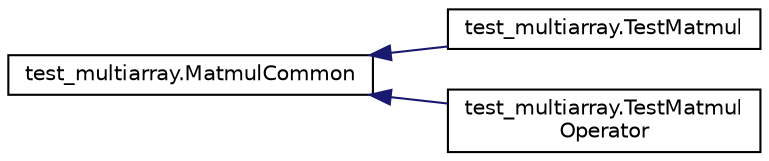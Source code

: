 digraph "Graphical Class Hierarchy"
{
 // LATEX_PDF_SIZE
  edge [fontname="Helvetica",fontsize="10",labelfontname="Helvetica",labelfontsize="10"];
  node [fontname="Helvetica",fontsize="10",shape=record];
  rankdir="LR";
  Node0 [label="test_multiarray.MatmulCommon",height=0.2,width=0.4,color="black", fillcolor="white", style="filled",URL="$classtest__multiarray_1_1MatmulCommon.html",tooltip=" "];
  Node0 -> Node1 [dir="back",color="midnightblue",fontsize="10",style="solid",fontname="Helvetica"];
  Node1 [label="test_multiarray.TestMatmul",height=0.2,width=0.4,color="black", fillcolor="white", style="filled",URL="$classtest__multiarray_1_1TestMatmul.html",tooltip=" "];
  Node0 -> Node2 [dir="back",color="midnightblue",fontsize="10",style="solid",fontname="Helvetica"];
  Node2 [label="test_multiarray.TestMatmul\lOperator",height=0.2,width=0.4,color="black", fillcolor="white", style="filled",URL="$classtest__multiarray_1_1TestMatmulOperator.html",tooltip=" "];
}
